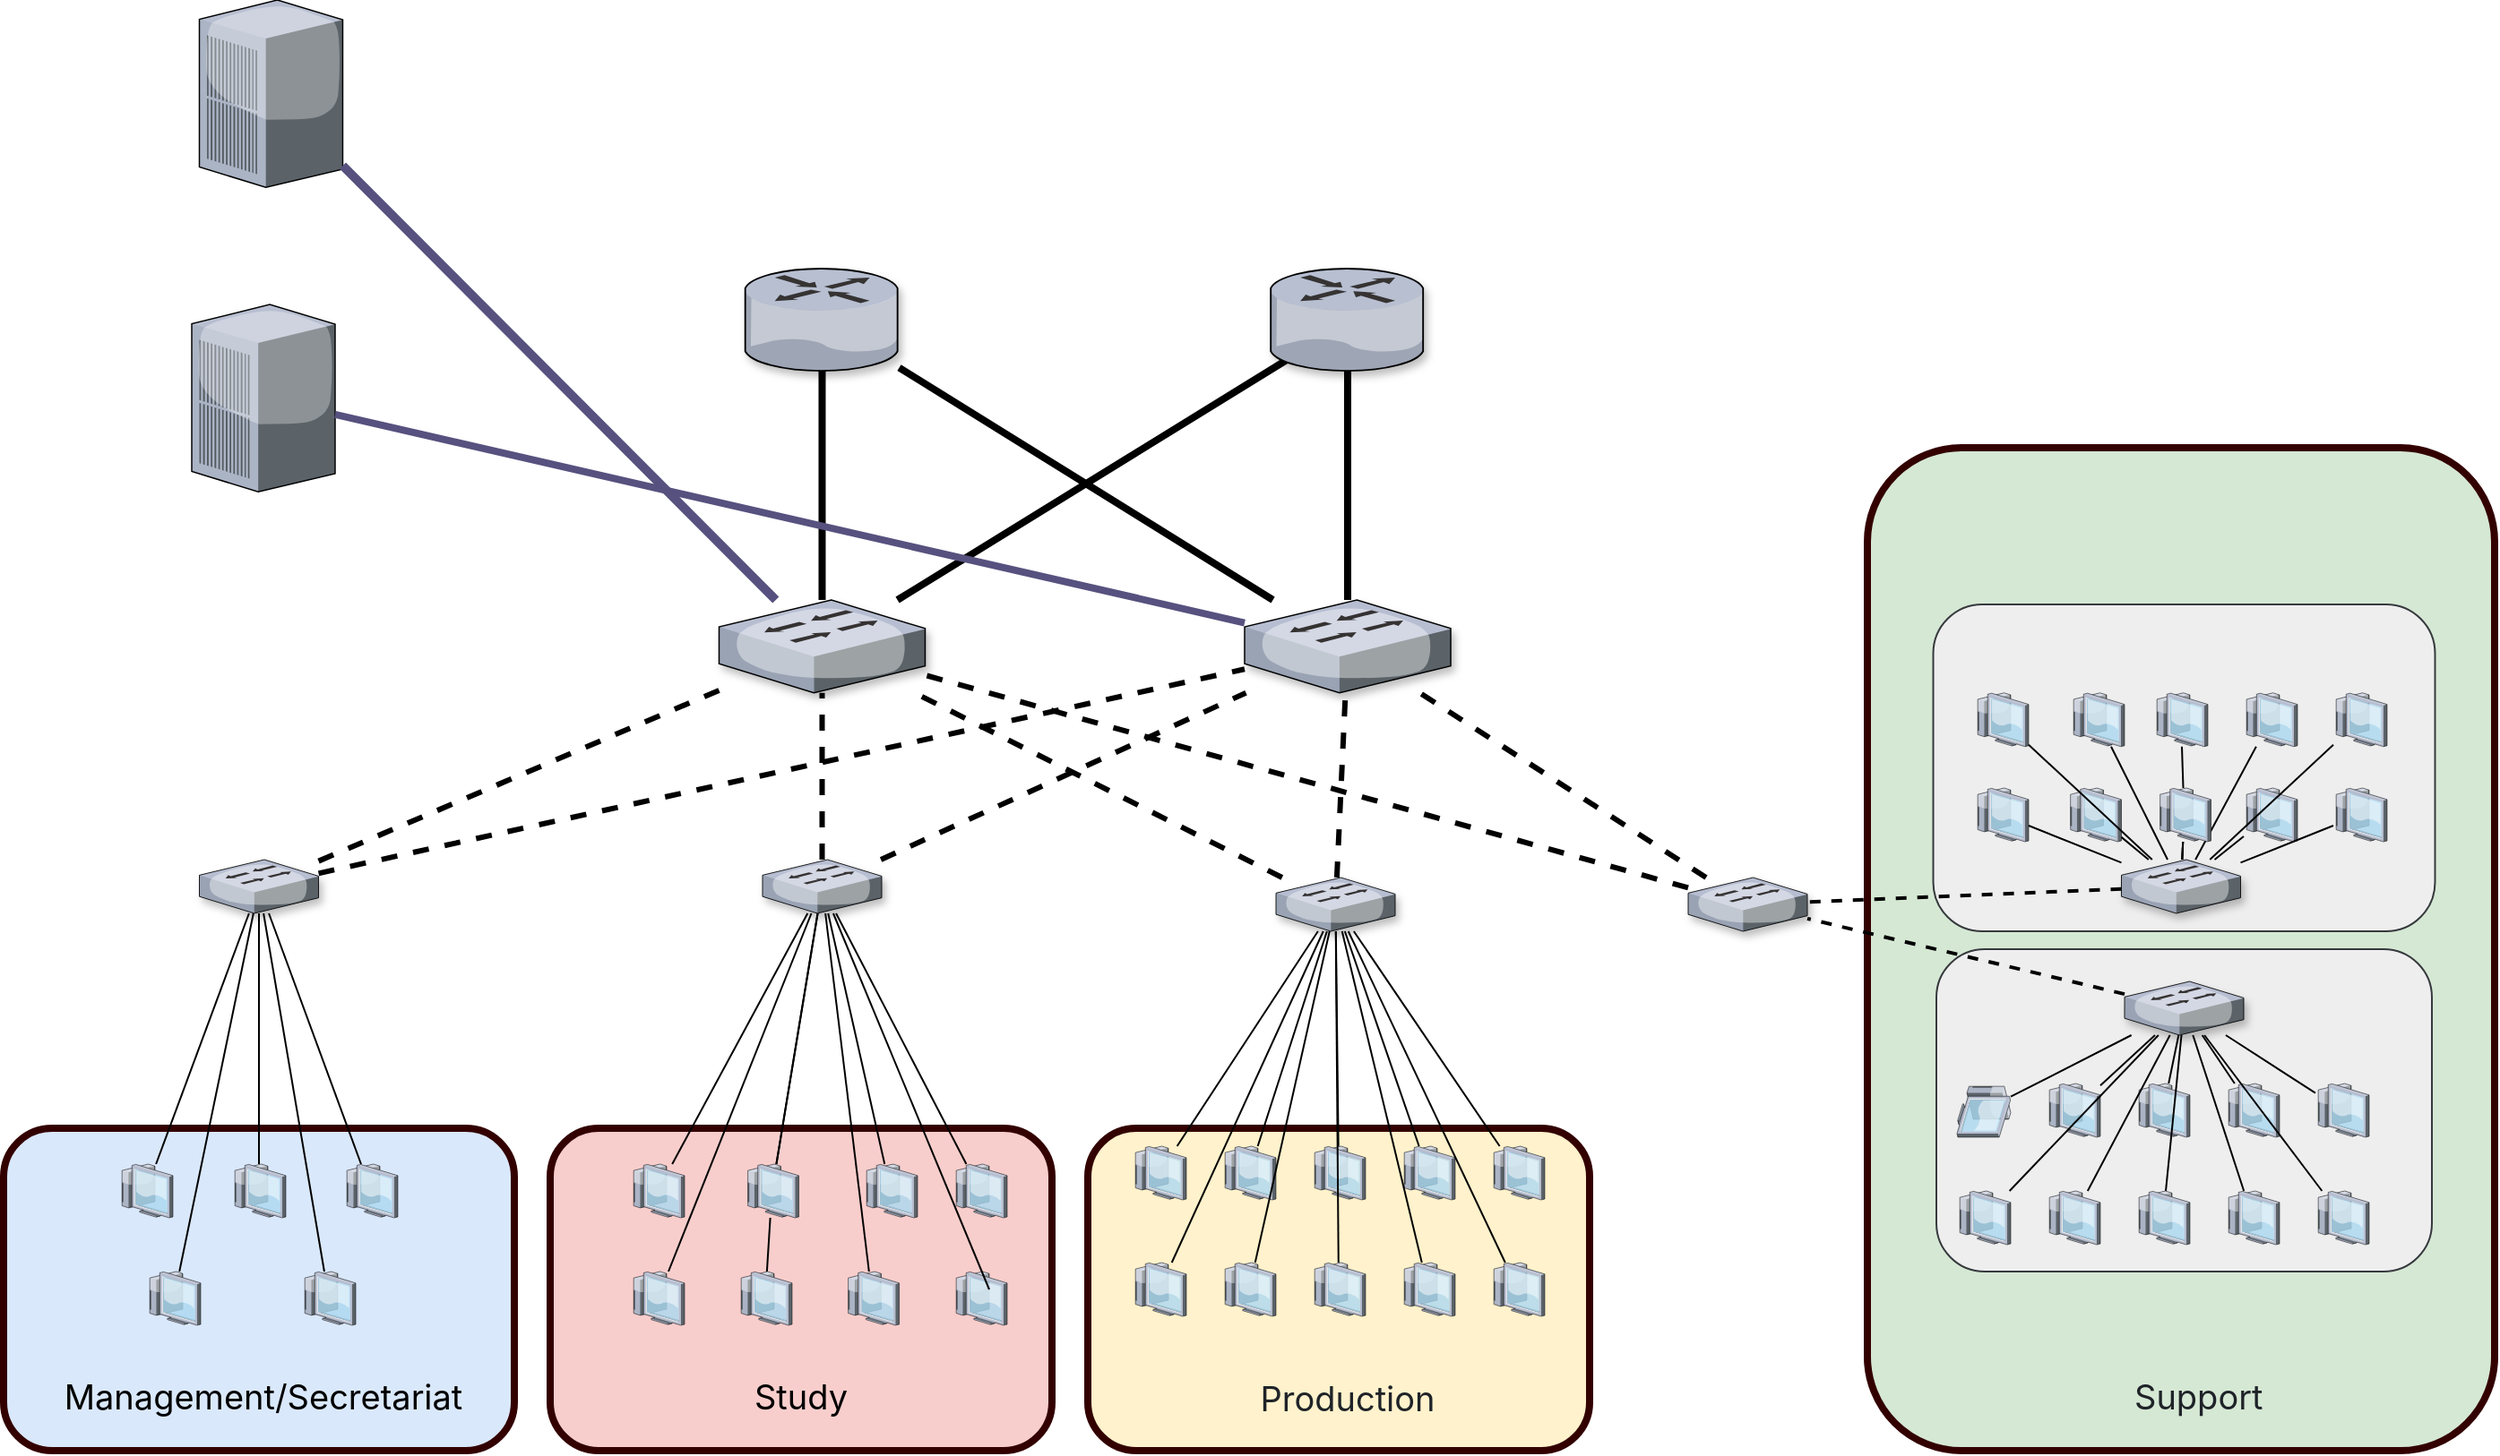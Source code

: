 <mxfile version="24.8.0">
  <diagram name="Page-1" id="1k6NwFKqmDq_QukoTFWd">
    <mxGraphModel dx="1750" dy="1697" grid="1" gridSize="10" guides="1" tooltips="1" connect="1" arrows="1" fold="1" page="1" pageScale="1" pageWidth="1169" pageHeight="827" math="0" shadow="0">
      <root>
        <mxCell id="0" />
        <mxCell id="1" parent="0" />
        <mxCell id="10odNjJhLR96Ez2bC5Ds-97" value="" style="rounded=1;whiteSpace=wrap;html=1;fillColor=#d5e8d4;strokeColor=#330000;strokeWidth=4;" parent="1" vertex="1">
          <mxGeometry x="1530" y="-70" width="350" height="560" as="geometry" />
        </mxCell>
        <mxCell id="10odNjJhLR96Ez2bC5Ds-54" value="" style="rounded=1;whiteSpace=wrap;html=1;fillColor=#eeeeee;strokeColor=#36393d;" parent="1" vertex="1">
          <mxGeometry x="1566.75" y="17.5" width="280" height="182.5" as="geometry" />
        </mxCell>
        <mxCell id="10odNjJhLR96Ez2bC5Ds-53" value="" style="rounded=1;whiteSpace=wrap;html=1;fillColor=#eeeeee;strokeColor=#36393d;" parent="1" vertex="1">
          <mxGeometry x="1568.5" y="210" width="276.51" height="180" as="geometry" />
        </mxCell>
        <mxCell id="10odNjJhLR96Ez2bC5Ds-52" value="" style="rounded=1;whiteSpace=wrap;html=1;fillColor=#fff2cc;strokeColor=#330000;strokeWidth=4;" parent="1" vertex="1">
          <mxGeometry x="1095" y="310" width="280" height="180" as="geometry" />
        </mxCell>
        <mxCell id="10odNjJhLR96Ez2bC5Ds-17" value="" style="rounded=1;whiteSpace=wrap;html=1;fillColor=#f8cecc;strokeColor=#330000;strokeWidth=4;glass=0;shadow=0;" parent="1" vertex="1">
          <mxGeometry x="795" y="310" width="280" height="180" as="geometry" />
        </mxCell>
        <mxCell id="10odNjJhLR96Ez2bC5Ds-16" value="" style="rounded=1;whiteSpace=wrap;html=1;fillColor=#dae8fc;strokeColor=#330000;strokeWidth=4;" parent="1" vertex="1">
          <mxGeometry x="490" y="310" width="285" height="180" as="geometry" />
        </mxCell>
        <mxCell id="10odNjJhLR96Ez2bC5Ds-2" value="" style="verticalLabelPosition=bottom;sketch=0;aspect=fixed;html=1;verticalAlign=top;strokeColor=none;align=center;outlineConnect=0;shape=mxgraph.citrix.thin_client;" parent="1" vertex="1">
          <mxGeometry x="617.5" y="330" width="30" height="30" as="geometry" />
        </mxCell>
        <mxCell id="10odNjJhLR96Ez2bC5Ds-3" value="" style="verticalLabelPosition=bottom;sketch=0;aspect=fixed;html=1;verticalAlign=top;strokeColor=none;align=center;outlineConnect=0;shape=mxgraph.citrix.thin_client;" parent="1" vertex="1">
          <mxGeometry x="570" y="390" width="30" height="30" as="geometry" />
        </mxCell>
        <mxCell id="10odNjJhLR96Ez2bC5Ds-4" value="" style="verticalLabelPosition=bottom;sketch=0;aspect=fixed;html=1;verticalAlign=top;strokeColor=none;align=center;outlineConnect=0;shape=mxgraph.citrix.thin_client;" parent="1" vertex="1">
          <mxGeometry x="554.5" y="330" width="30" height="30" as="geometry" />
        </mxCell>
        <mxCell id="10odNjJhLR96Ez2bC5Ds-5" value="" style="verticalLabelPosition=bottom;sketch=0;aspect=fixed;html=1;verticalAlign=top;strokeColor=none;align=center;outlineConnect=0;shape=mxgraph.citrix.thin_client;" parent="1" vertex="1">
          <mxGeometry x="656.51" y="390" width="30" height="30" as="geometry" />
        </mxCell>
        <mxCell id="10odNjJhLR96Ez2bC5Ds-6" value="" style="verticalLabelPosition=bottom;sketch=0;aspect=fixed;html=1;verticalAlign=top;strokeColor=none;align=center;outlineConnect=0;shape=mxgraph.citrix.thin_client;" parent="1" vertex="1">
          <mxGeometry x="680" y="330" width="30" height="30" as="geometry" />
        </mxCell>
        <mxCell id="10odNjJhLR96Ez2bC5Ds-8" value="" style="verticalLabelPosition=bottom;sketch=0;aspect=fixed;html=1;verticalAlign=top;strokeColor=none;align=center;outlineConnect=0;shape=mxgraph.citrix.thin_client;" parent="1" vertex="1">
          <mxGeometry x="900" y="390" width="30" height="30" as="geometry" />
        </mxCell>
        <mxCell id="10odNjJhLR96Ez2bC5Ds-9" value="" style="verticalLabelPosition=bottom;sketch=0;aspect=fixed;html=1;verticalAlign=top;strokeColor=none;align=center;outlineConnect=0;shape=mxgraph.citrix.thin_client;" parent="1" vertex="1">
          <mxGeometry x="840" y="330" width="30" height="30" as="geometry" />
        </mxCell>
        <mxCell id="10odNjJhLR96Ez2bC5Ds-10" value="" style="verticalLabelPosition=bottom;sketch=0;aspect=fixed;html=1;verticalAlign=top;strokeColor=none;align=center;outlineConnect=0;shape=mxgraph.citrix.thin_client;" parent="1" vertex="1">
          <mxGeometry x="959.74" y="390" width="30" height="30" as="geometry" />
        </mxCell>
        <mxCell id="10odNjJhLR96Ez2bC5Ds-11" value="" style="verticalLabelPosition=bottom;sketch=0;aspect=fixed;html=1;verticalAlign=top;strokeColor=none;align=center;outlineConnect=0;shape=mxgraph.citrix.thin_client;" parent="1" vertex="1">
          <mxGeometry x="840" y="390" width="30" height="30" as="geometry" />
        </mxCell>
        <mxCell id="10odNjJhLR96Ez2bC5Ds-12" value="" style="verticalLabelPosition=bottom;sketch=0;aspect=fixed;html=1;verticalAlign=top;strokeColor=none;align=center;outlineConnect=0;shape=mxgraph.citrix.thin_client;" parent="1" vertex="1">
          <mxGeometry x="970" y="330" width="30" height="30" as="geometry" />
        </mxCell>
        <mxCell id="10odNjJhLR96Ez2bC5Ds-13" value="" style="verticalLabelPosition=bottom;sketch=0;aspect=fixed;html=1;verticalAlign=top;strokeColor=none;align=center;outlineConnect=0;shape=mxgraph.citrix.thin_client;" parent="1" vertex="1">
          <mxGeometry x="1020" y="330" width="30" height="30" as="geometry" />
        </mxCell>
        <mxCell id="10odNjJhLR96Ez2bC5Ds-14" value="" style="verticalLabelPosition=bottom;sketch=0;aspect=fixed;html=1;verticalAlign=top;strokeColor=none;align=center;outlineConnect=0;shape=mxgraph.citrix.thin_client;" parent="1" vertex="1">
          <mxGeometry x="1020" y="390" width="30" height="30" as="geometry" />
        </mxCell>
        <mxCell id="10odNjJhLR96Ez2bC5Ds-18" value="" style="verticalLabelPosition=bottom;sketch=0;aspect=fixed;html=1;verticalAlign=top;strokeColor=none;align=center;outlineConnect=0;shape=mxgraph.citrix.thin_client;" parent="1" vertex="1">
          <mxGeometry x="1643.5" y="66.88" width="30" height="30" as="geometry" />
        </mxCell>
        <mxCell id="10odNjJhLR96Ez2bC5Ds-19" value="" style="verticalLabelPosition=bottom;sketch=0;aspect=fixed;html=1;verticalAlign=top;strokeColor=none;align=center;outlineConnect=0;shape=mxgraph.citrix.thin_client;" parent="1" vertex="1">
          <mxGeometry x="1641.75" y="120" width="30" height="30" as="geometry" />
        </mxCell>
        <mxCell id="10odNjJhLR96Ez2bC5Ds-20" value="" style="verticalLabelPosition=bottom;sketch=0;aspect=fixed;html=1;verticalAlign=top;strokeColor=none;align=center;outlineConnect=0;shape=mxgraph.citrix.thin_client;" parent="1" vertex="1">
          <mxGeometry x="1590" y="66.88" width="30" height="30" as="geometry" />
        </mxCell>
        <mxCell id="10odNjJhLR96Ez2bC5Ds-22" value="" style="verticalLabelPosition=bottom;sketch=0;aspect=fixed;html=1;verticalAlign=top;strokeColor=none;align=center;outlineConnect=0;shape=mxgraph.citrix.thin_client;" parent="1" vertex="1">
          <mxGeometry x="1590" y="120" width="30" height="30" as="geometry" />
        </mxCell>
        <mxCell id="10odNjJhLR96Ez2bC5Ds-23" value="" style="verticalLabelPosition=bottom;sketch=0;aspect=fixed;html=1;verticalAlign=top;strokeColor=none;align=center;outlineConnect=0;shape=mxgraph.citrix.thin_client;" parent="1" vertex="1">
          <mxGeometry x="1690" y="66.88" width="30" height="30" as="geometry" />
        </mxCell>
        <mxCell id="10odNjJhLR96Ez2bC5Ds-24" value="" style="verticalLabelPosition=bottom;sketch=0;aspect=fixed;html=1;verticalAlign=top;strokeColor=none;align=center;outlineConnect=0;shape=mxgraph.citrix.thin_client;" parent="1" vertex="1">
          <mxGeometry x="1740.01" y="66.88" width="30" height="30" as="geometry" />
        </mxCell>
        <mxCell id="10odNjJhLR96Ez2bC5Ds-25" value="" style="verticalLabelPosition=bottom;sketch=0;aspect=fixed;html=1;verticalAlign=top;strokeColor=none;align=center;outlineConnect=0;shape=mxgraph.citrix.thin_client;" parent="1" vertex="1">
          <mxGeometry x="1740.01" y="120" width="30" height="30" as="geometry" />
        </mxCell>
        <mxCell id="10odNjJhLR96Ez2bC5Ds-27" value="" style="verticalLabelPosition=bottom;sketch=0;aspect=fixed;html=1;verticalAlign=top;strokeColor=none;align=center;outlineConnect=0;shape=mxgraph.citrix.thin_client;" parent="1" vertex="1">
          <mxGeometry x="1630" y="285" width="30" height="30" as="geometry" />
        </mxCell>
        <mxCell id="10odNjJhLR96Ez2bC5Ds-29" value="" style="verticalLabelPosition=bottom;sketch=0;aspect=fixed;html=1;verticalAlign=top;strokeColor=none;align=center;outlineConnect=0;shape=mxgraph.citrix.thin_client;" parent="1" vertex="1">
          <mxGeometry x="1680" y="285" width="30" height="30" as="geometry" />
        </mxCell>
        <mxCell id="10odNjJhLR96Ez2bC5Ds-30" value="" style="verticalLabelPosition=bottom;sketch=0;aspect=fixed;html=1;verticalAlign=top;strokeColor=none;align=center;outlineConnect=0;shape=mxgraph.citrix.thin_client;direction=south;" parent="1" vertex="1">
          <mxGeometry x="1580" y="285" width="30" height="30" as="geometry" />
        </mxCell>
        <mxCell id="10odNjJhLR96Ez2bC5Ds-31" value="" style="verticalLabelPosition=bottom;sketch=0;aspect=fixed;html=1;verticalAlign=top;strokeColor=none;align=center;outlineConnect=0;shape=mxgraph.citrix.thin_client;" parent="1" vertex="1">
          <mxGeometry x="1790" y="120" width="30" height="30" as="geometry" />
        </mxCell>
        <mxCell id="10odNjJhLR96Ez2bC5Ds-32" value="" style="verticalLabelPosition=bottom;sketch=0;aspect=fixed;html=1;verticalAlign=top;strokeColor=none;align=center;outlineConnect=0;shape=mxgraph.citrix.thin_client;" parent="1" vertex="1">
          <mxGeometry x="1790" y="66.88" width="30" height="30" as="geometry" />
        </mxCell>
        <mxCell id="10odNjJhLR96Ez2bC5Ds-33" value="" style="verticalLabelPosition=bottom;sketch=0;aspect=fixed;html=1;verticalAlign=top;strokeColor=none;align=center;outlineConnect=0;shape=mxgraph.citrix.thin_client;" parent="1" vertex="1">
          <mxGeometry x="1730" y="285" width="30" height="30" as="geometry" />
        </mxCell>
        <mxCell id="10odNjJhLR96Ez2bC5Ds-34" value="" style="verticalLabelPosition=bottom;sketch=0;aspect=fixed;html=1;verticalAlign=top;strokeColor=none;align=center;outlineConnect=0;shape=mxgraph.citrix.thin_client;" parent="1" vertex="1">
          <mxGeometry x="1630" y="345" width="30" height="30" as="geometry" />
        </mxCell>
        <mxCell id="10odNjJhLR96Ez2bC5Ds-36" value="" style="verticalLabelPosition=bottom;sketch=0;aspect=fixed;html=1;verticalAlign=top;strokeColor=none;align=center;outlineConnect=0;shape=mxgraph.citrix.thin_client;" parent="1" vertex="1">
          <mxGeometry x="1580" y="345" width="30" height="30" as="geometry" />
        </mxCell>
        <mxCell id="10odNjJhLR96Ez2bC5Ds-37" value="" style="verticalLabelPosition=bottom;sketch=0;aspect=fixed;html=1;verticalAlign=top;strokeColor=none;align=center;outlineConnect=0;shape=mxgraph.citrix.thin_client;" parent="1" vertex="1">
          <mxGeometry x="1780" y="345" width="30" height="30" as="geometry" />
        </mxCell>
        <mxCell id="10odNjJhLR96Ez2bC5Ds-39" value="" style="verticalLabelPosition=bottom;sketch=0;aspect=fixed;html=1;verticalAlign=top;strokeColor=none;align=center;outlineConnect=0;shape=mxgraph.citrix.thin_client;" parent="1" vertex="1">
          <mxGeometry x="1680" y="345" width="30" height="30" as="geometry" />
        </mxCell>
        <mxCell id="10odNjJhLR96Ez2bC5Ds-40" value="" style="verticalLabelPosition=bottom;sketch=0;aspect=fixed;html=1;verticalAlign=top;strokeColor=none;align=center;outlineConnect=0;shape=mxgraph.citrix.thin_client;" parent="1" vertex="1">
          <mxGeometry x="1730" y="345" width="30" height="30" as="geometry" />
        </mxCell>
        <mxCell id="10odNjJhLR96Ez2bC5Ds-41" value="" style="verticalLabelPosition=bottom;sketch=0;aspect=fixed;html=1;verticalAlign=top;strokeColor=none;align=center;outlineConnect=0;shape=mxgraph.citrix.thin_client;" parent="1" vertex="1">
          <mxGeometry x="1780" y="285" width="30" height="30" as="geometry" />
        </mxCell>
        <mxCell id="10odNjJhLR96Ez2bC5Ds-42" value="" style="verticalLabelPosition=bottom;sketch=0;aspect=fixed;html=1;verticalAlign=top;strokeColor=none;align=center;outlineConnect=0;shape=mxgraph.citrix.thin_client;" parent="1" vertex="1">
          <mxGeometry x="1170" y="320" width="30" height="30" as="geometry" />
        </mxCell>
        <mxCell id="10odNjJhLR96Ez2bC5Ds-43" value="" style="verticalLabelPosition=bottom;sketch=0;aspect=fixed;html=1;verticalAlign=top;strokeColor=none;align=center;outlineConnect=0;shape=mxgraph.citrix.thin_client;" parent="1" vertex="1">
          <mxGeometry x="1220" y="320" width="30" height="30" as="geometry" />
        </mxCell>
        <mxCell id="10odNjJhLR96Ez2bC5Ds-44" value="" style="verticalLabelPosition=bottom;sketch=0;aspect=fixed;html=1;verticalAlign=top;strokeColor=none;align=center;outlineConnect=0;shape=mxgraph.citrix.thin_client;" parent="1" vertex="1">
          <mxGeometry x="1120" y="320" width="30" height="30" as="geometry" />
        </mxCell>
        <mxCell id="10odNjJhLR96Ez2bC5Ds-45" value="" style="verticalLabelPosition=bottom;sketch=0;aspect=fixed;html=1;verticalAlign=top;strokeColor=none;align=center;outlineConnect=0;shape=mxgraph.citrix.thin_client;" parent="1" vertex="1">
          <mxGeometry x="1270" y="320" width="30" height="30" as="geometry" />
        </mxCell>
        <mxCell id="10odNjJhLR96Ez2bC5Ds-46" value="" style="verticalLabelPosition=bottom;sketch=0;aspect=fixed;html=1;verticalAlign=top;strokeColor=none;align=center;outlineConnect=0;shape=mxgraph.citrix.thin_client;" parent="1" vertex="1">
          <mxGeometry x="1170" y="385" width="30" height="30" as="geometry" />
        </mxCell>
        <mxCell id="10odNjJhLR96Ez2bC5Ds-47" value="" style="verticalLabelPosition=bottom;sketch=0;aspect=fixed;html=1;verticalAlign=top;strokeColor=none;align=center;outlineConnect=0;shape=mxgraph.citrix.thin_client;" parent="1" vertex="1">
          <mxGeometry x="1120" y="385" width="30" height="30" as="geometry" />
        </mxCell>
        <mxCell id="10odNjJhLR96Ez2bC5Ds-48" value="" style="verticalLabelPosition=bottom;sketch=0;aspect=fixed;html=1;verticalAlign=top;strokeColor=none;align=center;outlineConnect=0;shape=mxgraph.citrix.thin_client;" parent="1" vertex="1">
          <mxGeometry x="1320" y="385" width="30" height="30" as="geometry" />
        </mxCell>
        <mxCell id="10odNjJhLR96Ez2bC5Ds-49" value="" style="verticalLabelPosition=bottom;sketch=0;aspect=fixed;html=1;verticalAlign=top;strokeColor=none;align=center;outlineConnect=0;shape=mxgraph.citrix.thin_client;" parent="1" vertex="1">
          <mxGeometry x="1220" y="385" width="30" height="30" as="geometry" />
        </mxCell>
        <mxCell id="10odNjJhLR96Ez2bC5Ds-50" value="" style="verticalLabelPosition=bottom;sketch=0;aspect=fixed;html=1;verticalAlign=top;strokeColor=none;align=center;outlineConnect=0;shape=mxgraph.citrix.thin_client;" parent="1" vertex="1">
          <mxGeometry x="1270" y="385" width="30" height="30" as="geometry" />
        </mxCell>
        <mxCell id="10odNjJhLR96Ez2bC5Ds-51" value="" style="verticalLabelPosition=bottom;sketch=0;aspect=fixed;html=1;verticalAlign=top;strokeColor=none;align=center;outlineConnect=0;shape=mxgraph.citrix.thin_client;" parent="1" vertex="1">
          <mxGeometry x="1320" y="320" width="30" height="30" as="geometry" />
        </mxCell>
        <mxCell id="10odNjJhLR96Ez2bC5Ds-55" value="" style="verticalLabelPosition=bottom;sketch=0;aspect=fixed;html=1;verticalAlign=top;strokeColor=none;align=center;outlineConnect=0;shape=mxgraph.citrix.switch;shadow=1;" parent="1" vertex="1">
          <mxGeometry x="1671.75" y="160" width="66.51" height="30" as="geometry" />
        </mxCell>
        <mxCell id="10odNjJhLR96Ez2bC5Ds-57" value="" style="verticalLabelPosition=bottom;sketch=0;aspect=fixed;html=1;verticalAlign=top;strokeColor=none;align=center;outlineConnect=0;shape=mxgraph.citrix.switch;shadow=1;" parent="1" vertex="1">
          <mxGeometry x="1673.5" y="228" width="66.51" height="30" as="geometry" />
        </mxCell>
        <mxCell id="10odNjJhLR96Ez2bC5Ds-60" value="" style="verticalLabelPosition=bottom;sketch=0;aspect=fixed;html=1;verticalAlign=top;strokeColor=none;align=center;outlineConnect=0;shape=mxgraph.citrix.switch;shadow=1;" parent="1" vertex="1">
          <mxGeometry x="1200" y="170" width="66.51" height="30" as="geometry" />
        </mxCell>
        <mxCell id="10odNjJhLR96Ez2bC5Ds-61" value="" style="verticalLabelPosition=bottom;sketch=0;aspect=fixed;html=1;verticalAlign=top;strokeColor=none;align=center;outlineConnect=0;shape=mxgraph.citrix.switch;shadow=1;" parent="1" vertex="1">
          <mxGeometry x="913.49" y="160" width="66.51" height="30" as="geometry" />
        </mxCell>
        <mxCell id="10odNjJhLR96Ez2bC5Ds-62" value="" style="verticalLabelPosition=bottom;sketch=0;aspect=fixed;html=1;verticalAlign=top;strokeColor=#36393d;align=center;outlineConnect=0;shape=mxgraph.citrix.switch;fillColor=#cce5ff;shadow=1;" parent="1" vertex="1">
          <mxGeometry x="599.25" y="160" width="66.51" height="30" as="geometry" />
        </mxCell>
        <mxCell id="10odNjJhLR96Ez2bC5Ds-63" value="" style="verticalLabelPosition=bottom;sketch=0;aspect=fixed;html=1;verticalAlign=top;strokeColor=none;align=center;outlineConnect=0;shape=mxgraph.citrix.switch;shadow=1;" parent="1" vertex="1">
          <mxGeometry x="889.24" y="15" width="115" height="51.88" as="geometry" />
        </mxCell>
        <mxCell id="10odNjJhLR96Ez2bC5Ds-65" value="" style="verticalLabelPosition=bottom;aspect=fixed;html=1;verticalAlign=top;strokeColor=none;align=center;outlineConnect=0;shape=mxgraph.citrix.router;shadow=1;" parent="1" vertex="1">
          <mxGeometry x="903.74" y="-170" width="86" height="57.07" as="geometry" />
        </mxCell>
        <mxCell id="10odNjJhLR96Ez2bC5Ds-66" value="" style="verticalLabelPosition=bottom;sketch=0;aspect=fixed;html=1;verticalAlign=top;strokeColor=none;align=center;outlineConnect=0;shape=mxgraph.citrix.pbx_server;" parent="1" vertex="1">
          <mxGeometry x="599.25" y="-320" width="80" height="104.62" as="geometry" />
        </mxCell>
        <mxCell id="10odNjJhLR96Ez2bC5Ds-85" value="" style="endArrow=none;dashed=1;html=1;rounded=0;strokeWidth=3;" parent="1" source="10odNjJhLR96Ez2bC5Ds-62" target="10odNjJhLR96Ez2bC5Ds-63" edge="1">
          <mxGeometry width="50" height="50" relative="1" as="geometry">
            <mxPoint x="1060" y="90" as="sourcePoint" />
            <mxPoint x="1110" y="40" as="targetPoint" />
          </mxGeometry>
        </mxCell>
        <mxCell id="10odNjJhLR96Ez2bC5Ds-86" value="" style="endArrow=none;dashed=1;html=1;rounded=0;strokeWidth=3;" parent="1" source="10odNjJhLR96Ez2bC5Ds-61" target="10odNjJhLR96Ez2bC5Ds-63" edge="1">
          <mxGeometry width="50" height="50" relative="1" as="geometry">
            <mxPoint x="1060" y="90" as="sourcePoint" />
            <mxPoint x="1110" y="40" as="targetPoint" />
          </mxGeometry>
        </mxCell>
        <mxCell id="10odNjJhLR96Ez2bC5Ds-87" value="" style="endArrow=none;dashed=1;html=1;rounded=0;strokeWidth=3;" parent="1" source="10odNjJhLR96Ez2bC5Ds-60" target="10odNjJhLR96Ez2bC5Ds-63" edge="1">
          <mxGeometry width="50" height="50" relative="1" as="geometry">
            <mxPoint x="1060" y="90" as="sourcePoint" />
            <mxPoint x="1110" y="40" as="targetPoint" />
          </mxGeometry>
        </mxCell>
        <mxCell id="10odNjJhLR96Ez2bC5Ds-88" value="" style="endArrow=none;dashed=1;html=1;rounded=0;strokeWidth=3;" parent="1" source="10odNjJhLR96Ez2bC5Ds-58" target="10odNjJhLR96Ez2bC5Ds-63" edge="1">
          <mxGeometry width="50" height="50" relative="1" as="geometry">
            <mxPoint x="1060" y="90" as="sourcePoint" />
            <mxPoint x="1110" y="40" as="targetPoint" />
          </mxGeometry>
        </mxCell>
        <mxCell id="10odNjJhLR96Ez2bC5Ds-89" value="" style="endArrow=none;dashed=1;html=1;rounded=0;strokeWidth=2;" parent="1" source="10odNjJhLR96Ez2bC5Ds-55" target="10odNjJhLR96Ez2bC5Ds-58" edge="1">
          <mxGeometry width="50" height="50" relative="1" as="geometry">
            <mxPoint x="1223.49" y="90" as="sourcePoint" />
            <mxPoint x="1580.0" y="175.796" as="targetPoint" />
          </mxGeometry>
        </mxCell>
        <mxCell id="10odNjJhLR96Ez2bC5Ds-94" value="&#xa;&lt;p style=&quot;margin: 0px; text-indent: 0px; font-size: 19px;&quot;&gt;&lt;span style=&quot;font-family: -apple-system, BlinkMacSystemFont, &amp;quot;Segoe UI&amp;quot;, &amp;quot;Noto Sans&amp;quot;, Helvetica, Arial, &amp;quot;sans-serif&amp;quot;, &amp;quot;Apple Color Emoji&amp;quot;, &amp;quot;Segoe UI Emoji&amp;quot;; font-size: 19px; color: rgb(31, 35, 40);&quot;&gt;Production&lt;/span&gt;&lt;/p&gt;" style="text;html=1;align=center;verticalAlign=middle;whiteSpace=wrap;rounded=0;labelBackgroundColor=none;fontSize=19;spacing=5;" parent="1" vertex="1">
          <mxGeometry x="1185" y="420" width="110" height="60" as="geometry" />
        </mxCell>
        <mxCell id="10odNjJhLR96Ez2bC5Ds-95" value="&lt;p style=&quot;margin: 0px; text-indent: 0px; font-size: 19px;&quot;&gt;&lt;span style=&quot;font-family: -apple-system, BlinkMacSystemFont, &amp;quot;Segoe UI&amp;quot;, &amp;quot;Noto Sans&amp;quot;, Helvetica, Arial, &amp;quot;sans-serif&amp;quot;, &amp;quot;Apple Color Emoji&amp;quot;, &amp;quot;Segoe UI Emoji&amp;quot;; font-size: 19px; color: rgb(31, 35, 40);&quot;&gt;Support &lt;/span&gt;&lt;/p&gt;" style="text;whiteSpace=wrap;html=1;labelBackgroundColor=none;fontSize=19;spacing=5;" parent="1" vertex="1">
          <mxGeometry x="1673.5" y="440" width="90" height="40" as="geometry" />
        </mxCell>
        <mxCell id="10odNjJhLR96Ez2bC5Ds-98" value="" style="endArrow=none;html=1;rounded=0;" parent="1" source="10odNjJhLR96Ez2bC5Ds-4" target="10odNjJhLR96Ez2bC5Ds-62" edge="1">
          <mxGeometry width="50" height="50" relative="1" as="geometry">
            <mxPoint x="1130" y="110" as="sourcePoint" />
            <mxPoint x="630" y="230" as="targetPoint" />
          </mxGeometry>
        </mxCell>
        <mxCell id="10odNjJhLR96Ez2bC5Ds-99" value="" style="endArrow=none;html=1;rounded=0;" parent="1" source="10odNjJhLR96Ez2bC5Ds-2" target="10odNjJhLR96Ez2bC5Ds-62" edge="1">
          <mxGeometry width="50" height="50" relative="1" as="geometry">
            <mxPoint x="1130" y="110" as="sourcePoint" />
            <mxPoint x="1180" y="60" as="targetPoint" />
          </mxGeometry>
        </mxCell>
        <mxCell id="10odNjJhLR96Ez2bC5Ds-100" value="" style="endArrow=none;html=1;rounded=0;" parent="1" source="10odNjJhLR96Ez2bC5Ds-6" target="10odNjJhLR96Ez2bC5Ds-62" edge="1">
          <mxGeometry width="50" height="50" relative="1" as="geometry">
            <mxPoint x="1130" y="110" as="sourcePoint" />
            <mxPoint x="1180" y="60" as="targetPoint" />
          </mxGeometry>
        </mxCell>
        <mxCell id="10odNjJhLR96Ez2bC5Ds-101" value="" style="endArrow=none;html=1;rounded=0;" parent="1" source="10odNjJhLR96Ez2bC5Ds-62" target="10odNjJhLR96Ez2bC5Ds-3" edge="1">
          <mxGeometry width="50" height="50" relative="1" as="geometry">
            <mxPoint x="1130" y="110" as="sourcePoint" />
            <mxPoint x="1180" y="60" as="targetPoint" />
          </mxGeometry>
        </mxCell>
        <mxCell id="10odNjJhLR96Ez2bC5Ds-102" value="" style="endArrow=none;html=1;rounded=0;" parent="1" source="10odNjJhLR96Ez2bC5Ds-62" target="10odNjJhLR96Ez2bC5Ds-5" edge="1">
          <mxGeometry width="50" height="50" relative="1" as="geometry">
            <mxPoint x="1130" y="110" as="sourcePoint" />
            <mxPoint x="1180" y="60" as="targetPoint" />
          </mxGeometry>
        </mxCell>
        <mxCell id="10odNjJhLR96Ez2bC5Ds-103" value="" style="endArrow=none;html=1;rounded=0;" parent="1" source="10odNjJhLR96Ez2bC5Ds-9" target="10odNjJhLR96Ez2bC5Ds-61" edge="1">
          <mxGeometry width="50" height="50" relative="1" as="geometry">
            <mxPoint x="1130" y="110" as="sourcePoint" />
            <mxPoint x="1180" y="60" as="targetPoint" />
          </mxGeometry>
        </mxCell>
        <mxCell id="10odNjJhLR96Ez2bC5Ds-104" value="" style="endArrow=none;html=1;rounded=0;" parent="1" source="10odNjJhLR96Ez2bC5Ds-61" target="10odNjJhLR96Ez2bC5Ds-7" edge="1">
          <mxGeometry width="50" height="50" relative="1" as="geometry">
            <mxPoint x="1130" y="110" as="sourcePoint" />
            <mxPoint x="1180" y="60" as="targetPoint" />
          </mxGeometry>
        </mxCell>
        <mxCell id="10odNjJhLR96Ez2bC5Ds-105" value="" style="endArrow=none;html=1;rounded=0;" parent="1" source="10odNjJhLR96Ez2bC5Ds-61" target="10odNjJhLR96Ez2bC5Ds-12" edge="1">
          <mxGeometry width="50" height="50" relative="1" as="geometry">
            <mxPoint x="1130" y="110" as="sourcePoint" />
            <mxPoint x="1180" y="60" as="targetPoint" />
          </mxGeometry>
        </mxCell>
        <mxCell id="10odNjJhLR96Ez2bC5Ds-106" value="" style="endArrow=none;html=1;rounded=0;" parent="1" source="10odNjJhLR96Ez2bC5Ds-61" target="10odNjJhLR96Ez2bC5Ds-13" edge="1">
          <mxGeometry width="50" height="50" relative="1" as="geometry">
            <mxPoint x="1130" y="110" as="sourcePoint" />
            <mxPoint x="1180" y="60" as="targetPoint" />
          </mxGeometry>
        </mxCell>
        <mxCell id="10odNjJhLR96Ez2bC5Ds-107" value="" style="endArrow=none;html=1;rounded=0;" parent="1" source="10odNjJhLR96Ez2bC5Ds-61" target="10odNjJhLR96Ez2bC5Ds-11" edge="1">
          <mxGeometry width="50" height="50" relative="1" as="geometry">
            <mxPoint x="1130" y="110" as="sourcePoint" />
            <mxPoint x="1180" y="60" as="targetPoint" />
          </mxGeometry>
        </mxCell>
        <mxCell id="10odNjJhLR96Ez2bC5Ds-108" value="" style="endArrow=none;html=1;rounded=0;" parent="1" source="10odNjJhLR96Ez2bC5Ds-7" target="10odNjJhLR96Ez2bC5Ds-8" edge="1">
          <mxGeometry width="50" height="50" relative="1" as="geometry">
            <mxPoint x="1130" y="110" as="sourcePoint" />
            <mxPoint x="1180" y="60" as="targetPoint" />
          </mxGeometry>
        </mxCell>
        <mxCell id="10odNjJhLR96Ez2bC5Ds-109" value="" style="endArrow=none;html=1;rounded=0;" parent="1" source="10odNjJhLR96Ez2bC5Ds-61" target="10odNjJhLR96Ez2bC5Ds-10" edge="1">
          <mxGeometry width="50" height="50" relative="1" as="geometry">
            <mxPoint x="1130" y="110" as="sourcePoint" />
            <mxPoint x="1180" y="60" as="targetPoint" />
          </mxGeometry>
        </mxCell>
        <mxCell id="10odNjJhLR96Ez2bC5Ds-92" value="&lt;p style=&quot;margin: 0px; text-indent: 0px; font-size: 19px;&quot;&gt;&lt;span style=&quot;font-family: -apple-system, BlinkMacSystemFont, &amp;quot;Segoe UI&amp;quot;, &amp;quot;Noto Sans&amp;quot;, Helvetica, Arial, &amp;quot;sans-serif&amp;quot;, &amp;quot;Apple Color Emoji&amp;quot;, &amp;quot;Segoe UI Emoji&amp;quot;; font-size: 19px;&quot;&gt;Management/Secretariat&lt;/span&gt;&lt;/p&gt;" style="text;whiteSpace=wrap;html=1;fontStyle=0;align=center;spacing=5;fontSize=19;labelBackgroundColor=none;fontColor=default;" parent="1" vertex="1">
          <mxGeometry x="540" y="440" width="190" height="40" as="geometry" />
        </mxCell>
        <mxCell id="10odNjJhLR96Ez2bC5Ds-93" value="&lt;p style=&quot;margin: 0px; text-indent: 0px; font-size: 19px;&quot;&gt;&lt;span style=&quot;font-family: -apple-system, BlinkMacSystemFont, &amp;quot;Segoe UI&amp;quot;, &amp;quot;Noto Sans&amp;quot;, Helvetica, Arial, &amp;quot;sans-serif&amp;quot;, &amp;quot;Apple Color Emoji&amp;quot;, &amp;quot;Segoe UI Emoji&amp;quot;; font-size: 19px;&quot;&gt;Study&lt;/span&gt;&lt;/p&gt;" style="text;whiteSpace=wrap;html=1;fontSize=19;align=center;spacing=5;fontColor=default;labelBackgroundColor=none;" parent="1" vertex="1">
          <mxGeometry x="900" y="440" width="70" height="40" as="geometry" />
        </mxCell>
        <mxCell id="10odNjJhLR96Ez2bC5Ds-111" value="" style="endArrow=none;html=1;rounded=0;" parent="1" source="10odNjJhLR96Ez2bC5Ds-44" target="10odNjJhLR96Ez2bC5Ds-60" edge="1">
          <mxGeometry width="50" height="50" relative="1" as="geometry">
            <mxPoint x="1130" y="110" as="sourcePoint" />
            <mxPoint x="1180" y="60" as="targetPoint" />
          </mxGeometry>
        </mxCell>
        <mxCell id="10odNjJhLR96Ez2bC5Ds-112" value="" style="endArrow=none;html=1;rounded=0;" parent="1" source="10odNjJhLR96Ez2bC5Ds-42" target="10odNjJhLR96Ez2bC5Ds-60" edge="1">
          <mxGeometry width="50" height="50" relative="1" as="geometry">
            <mxPoint x="1130" y="110" as="sourcePoint" />
            <mxPoint x="1180" y="60" as="targetPoint" />
          </mxGeometry>
        </mxCell>
        <mxCell id="10odNjJhLR96Ez2bC5Ds-113" value="" style="endArrow=none;html=1;rounded=0;" parent="1" source="10odNjJhLR96Ez2bC5Ds-43" target="10odNjJhLR96Ez2bC5Ds-60" edge="1">
          <mxGeometry width="50" height="50" relative="1" as="geometry">
            <mxPoint x="1130" y="110" as="sourcePoint" />
            <mxPoint x="1180" y="60" as="targetPoint" />
          </mxGeometry>
        </mxCell>
        <mxCell id="10odNjJhLR96Ez2bC5Ds-114" value="" style="endArrow=none;html=1;rounded=0;" parent="1" source="10odNjJhLR96Ez2bC5Ds-60" target="10odNjJhLR96Ez2bC5Ds-45" edge="1">
          <mxGeometry width="50" height="50" relative="1" as="geometry">
            <mxPoint x="1130" y="110" as="sourcePoint" />
            <mxPoint x="1180" y="60" as="targetPoint" />
          </mxGeometry>
        </mxCell>
        <mxCell id="10odNjJhLR96Ez2bC5Ds-115" value="" style="endArrow=none;html=1;rounded=0;" parent="1" source="10odNjJhLR96Ez2bC5Ds-60" target="10odNjJhLR96Ez2bC5Ds-51" edge="1">
          <mxGeometry width="50" height="50" relative="1" as="geometry">
            <mxPoint x="1130" y="110" as="sourcePoint" />
            <mxPoint x="1180" y="60" as="targetPoint" />
          </mxGeometry>
        </mxCell>
        <mxCell id="10odNjJhLR96Ez2bC5Ds-116" value="" style="endArrow=none;html=1;rounded=0;" parent="1" source="10odNjJhLR96Ez2bC5Ds-60" target="10odNjJhLR96Ez2bC5Ds-47" edge="1">
          <mxGeometry width="50" height="50" relative="1" as="geometry">
            <mxPoint x="1130" y="110" as="sourcePoint" />
            <mxPoint x="1180" y="60" as="targetPoint" />
          </mxGeometry>
        </mxCell>
        <mxCell id="10odNjJhLR96Ez2bC5Ds-117" value="" style="endArrow=none;html=1;rounded=0;" parent="1" source="10odNjJhLR96Ez2bC5Ds-46" target="10odNjJhLR96Ez2bC5Ds-60" edge="1">
          <mxGeometry width="50" height="50" relative="1" as="geometry">
            <mxPoint x="1130" y="110" as="sourcePoint" />
            <mxPoint x="1180" y="60" as="targetPoint" />
          </mxGeometry>
        </mxCell>
        <mxCell id="10odNjJhLR96Ez2bC5Ds-118" value="" style="endArrow=none;html=1;rounded=0;" parent="1" source="10odNjJhLR96Ez2bC5Ds-60" target="10odNjJhLR96Ez2bC5Ds-49" edge="1">
          <mxGeometry width="50" height="50" relative="1" as="geometry">
            <mxPoint x="1130" y="110" as="sourcePoint" />
            <mxPoint x="1180" y="60" as="targetPoint" />
          </mxGeometry>
        </mxCell>
        <mxCell id="10odNjJhLR96Ez2bC5Ds-119" value="" style="endArrow=none;html=1;rounded=0;" parent="1" source="10odNjJhLR96Ez2bC5Ds-50" target="10odNjJhLR96Ez2bC5Ds-60" edge="1">
          <mxGeometry width="50" height="50" relative="1" as="geometry">
            <mxPoint x="1130" y="110" as="sourcePoint" />
            <mxPoint x="1180" y="60" as="targetPoint" />
          </mxGeometry>
        </mxCell>
        <mxCell id="10odNjJhLR96Ez2bC5Ds-120" value="" style="endArrow=none;html=1;rounded=0;" parent="1" source="10odNjJhLR96Ez2bC5Ds-48" target="10odNjJhLR96Ez2bC5Ds-60" edge="1">
          <mxGeometry width="50" height="50" relative="1" as="geometry">
            <mxPoint x="1130" y="110" as="sourcePoint" />
            <mxPoint x="1180" y="60" as="targetPoint" />
          </mxGeometry>
        </mxCell>
        <mxCell id="10odNjJhLR96Ez2bC5Ds-121" value="" style="endArrow=none;html=1;rounded=0;" parent="1" source="10odNjJhLR96Ez2bC5Ds-22" target="10odNjJhLR96Ez2bC5Ds-55" edge="1">
          <mxGeometry width="50" height="50" relative="1" as="geometry">
            <mxPoint x="1230" y="110" as="sourcePoint" />
            <mxPoint x="1280" y="60" as="targetPoint" />
          </mxGeometry>
        </mxCell>
        <mxCell id="10odNjJhLR96Ez2bC5Ds-122" value="" style="endArrow=none;html=1;rounded=0;" parent="1" source="10odNjJhLR96Ez2bC5Ds-19" target="10odNjJhLR96Ez2bC5Ds-55" edge="1">
          <mxGeometry width="50" height="50" relative="1" as="geometry">
            <mxPoint x="1230" y="110" as="sourcePoint" />
            <mxPoint x="1280" y="60" as="targetPoint" />
          </mxGeometry>
        </mxCell>
        <mxCell id="10odNjJhLR96Ez2bC5Ds-123" value="" style="endArrow=none;html=1;rounded=0;" parent="1" source="10odNjJhLR96Ez2bC5Ds-21" target="10odNjJhLR96Ez2bC5Ds-55" edge="1">
          <mxGeometry width="50" height="50" relative="1" as="geometry">
            <mxPoint x="1300" y="290" as="sourcePoint" />
            <mxPoint x="1350" y="240" as="targetPoint" />
          </mxGeometry>
        </mxCell>
        <mxCell id="10odNjJhLR96Ez2bC5Ds-125" value="" style="endArrow=none;html=1;rounded=0;" parent="1" source="10odNjJhLR96Ez2bC5Ds-55" target="10odNjJhLR96Ez2bC5Ds-25" edge="1">
          <mxGeometry width="50" height="50" relative="1" as="geometry">
            <mxPoint x="1310" y="150" as="sourcePoint" />
            <mxPoint x="1360" y="100" as="targetPoint" />
          </mxGeometry>
        </mxCell>
        <mxCell id="10odNjJhLR96Ez2bC5Ds-126" value="" style="endArrow=none;html=1;rounded=0;" parent="1" source="10odNjJhLR96Ez2bC5Ds-55" target="10odNjJhLR96Ez2bC5Ds-31" edge="1">
          <mxGeometry width="50" height="50" relative="1" as="geometry">
            <mxPoint x="1310" y="150" as="sourcePoint" />
            <mxPoint x="1360" y="100" as="targetPoint" />
          </mxGeometry>
        </mxCell>
        <mxCell id="10odNjJhLR96Ez2bC5Ds-127" value="" style="endArrow=none;html=1;rounded=0;" parent="1" source="10odNjJhLR96Ez2bC5Ds-55" target="10odNjJhLR96Ez2bC5Ds-20" edge="1">
          <mxGeometry width="50" height="50" relative="1" as="geometry">
            <mxPoint x="1310" y="150" as="sourcePoint" />
            <mxPoint x="1360" y="100" as="targetPoint" />
          </mxGeometry>
        </mxCell>
        <mxCell id="10odNjJhLR96Ez2bC5Ds-128" value="" style="endArrow=none;html=1;rounded=0;" parent="1" source="10odNjJhLR96Ez2bC5Ds-55" target="10odNjJhLR96Ez2bC5Ds-18" edge="1">
          <mxGeometry width="50" height="50" relative="1" as="geometry">
            <mxPoint x="1310" y="150" as="sourcePoint" />
            <mxPoint x="1360" y="100" as="targetPoint" />
          </mxGeometry>
        </mxCell>
        <mxCell id="10odNjJhLR96Ez2bC5Ds-129" value="" style="endArrow=none;html=1;rounded=0;" parent="1" source="10odNjJhLR96Ez2bC5Ds-21" target="10odNjJhLR96Ez2bC5Ds-23" edge="1">
          <mxGeometry width="50" height="50" relative="1" as="geometry">
            <mxPoint x="1310" y="150" as="sourcePoint" />
            <mxPoint x="1360" y="100" as="targetPoint" />
          </mxGeometry>
        </mxCell>
        <mxCell id="10odNjJhLR96Ez2bC5Ds-130" value="" style="endArrow=none;html=1;rounded=0;" parent="1" source="10odNjJhLR96Ez2bC5Ds-55" target="10odNjJhLR96Ez2bC5Ds-24" edge="1">
          <mxGeometry width="50" height="50" relative="1" as="geometry">
            <mxPoint x="1310" y="150" as="sourcePoint" />
            <mxPoint x="1360" y="100" as="targetPoint" />
          </mxGeometry>
        </mxCell>
        <mxCell id="10odNjJhLR96Ez2bC5Ds-131" value="" style="endArrow=none;html=1;rounded=0;" parent="1" source="10odNjJhLR96Ez2bC5Ds-55" target="10odNjJhLR96Ez2bC5Ds-32" edge="1">
          <mxGeometry width="50" height="50" relative="1" as="geometry">
            <mxPoint x="1310" y="150" as="sourcePoint" />
            <mxPoint x="1360" y="100" as="targetPoint" />
          </mxGeometry>
        </mxCell>
        <mxCell id="10odNjJhLR96Ez2bC5Ds-132" value="" style="endArrow=none;html=1;rounded=0;" parent="1" source="10odNjJhLR96Ez2bC5Ds-57" target="10odNjJhLR96Ez2bC5Ds-30" edge="1">
          <mxGeometry width="50" height="50" relative="1" as="geometry">
            <mxPoint x="1310" y="150" as="sourcePoint" />
            <mxPoint x="1360" y="100" as="targetPoint" />
          </mxGeometry>
        </mxCell>
        <mxCell id="10odNjJhLR96Ez2bC5Ds-134" value="" style="endArrow=none;html=1;rounded=0;" parent="1" source="10odNjJhLR96Ez2bC5Ds-57" target="10odNjJhLR96Ez2bC5Ds-27" edge="1">
          <mxGeometry width="50" height="50" relative="1" as="geometry">
            <mxPoint x="1310" y="150" as="sourcePoint" />
            <mxPoint x="1360" y="100" as="targetPoint" />
          </mxGeometry>
        </mxCell>
        <mxCell id="10odNjJhLR96Ez2bC5Ds-135" value="" style="endArrow=none;html=1;rounded=0;" parent="1" source="10odNjJhLR96Ez2bC5Ds-57" target="10odNjJhLR96Ez2bC5Ds-29" edge="1">
          <mxGeometry width="50" height="50" relative="1" as="geometry">
            <mxPoint x="1310" y="150" as="sourcePoint" />
            <mxPoint x="1360" y="100" as="targetPoint" />
          </mxGeometry>
        </mxCell>
        <mxCell id="10odNjJhLR96Ez2bC5Ds-136" value="" style="endArrow=none;html=1;rounded=0;" parent="1" source="10odNjJhLR96Ez2bC5Ds-57" target="10odNjJhLR96Ez2bC5Ds-33" edge="1">
          <mxGeometry width="50" height="50" relative="1" as="geometry">
            <mxPoint x="1310" y="150" as="sourcePoint" />
            <mxPoint x="1360" y="100" as="targetPoint" />
          </mxGeometry>
        </mxCell>
        <mxCell id="10odNjJhLR96Ez2bC5Ds-137" value="" style="endArrow=none;html=1;rounded=0;" parent="1" source="10odNjJhLR96Ez2bC5Ds-57" target="10odNjJhLR96Ez2bC5Ds-41" edge="1">
          <mxGeometry width="50" height="50" relative="1" as="geometry">
            <mxPoint x="1310" y="150" as="sourcePoint" />
            <mxPoint x="1360" y="100" as="targetPoint" />
          </mxGeometry>
        </mxCell>
        <mxCell id="10odNjJhLR96Ez2bC5Ds-138" value="" style="endArrow=none;html=1;rounded=0;" parent="1" source="10odNjJhLR96Ez2bC5Ds-57" target="10odNjJhLR96Ez2bC5Ds-36" edge="1">
          <mxGeometry width="50" height="50" relative="1" as="geometry">
            <mxPoint x="1310" y="150" as="sourcePoint" />
            <mxPoint x="1360" y="100" as="targetPoint" />
          </mxGeometry>
        </mxCell>
        <mxCell id="10odNjJhLR96Ez2bC5Ds-139" value="" style="endArrow=none;html=1;rounded=0;" parent="1" source="10odNjJhLR96Ez2bC5Ds-34" target="10odNjJhLR96Ez2bC5Ds-57" edge="1">
          <mxGeometry width="50" height="50" relative="1" as="geometry">
            <mxPoint x="1310" y="150" as="sourcePoint" />
            <mxPoint x="1360" y="100" as="targetPoint" />
          </mxGeometry>
        </mxCell>
        <mxCell id="10odNjJhLR96Ez2bC5Ds-140" value="" style="endArrow=none;html=1;rounded=0;" parent="1" source="10odNjJhLR96Ez2bC5Ds-39" target="10odNjJhLR96Ez2bC5Ds-57" edge="1">
          <mxGeometry width="50" height="50" relative="1" as="geometry">
            <mxPoint x="1310" y="150" as="sourcePoint" />
            <mxPoint x="1360" y="100" as="targetPoint" />
          </mxGeometry>
        </mxCell>
        <mxCell id="10odNjJhLR96Ez2bC5Ds-141" value="" style="endArrow=none;html=1;rounded=0;" parent="1" source="10odNjJhLR96Ez2bC5Ds-40" target="10odNjJhLR96Ez2bC5Ds-57" edge="1">
          <mxGeometry width="50" height="50" relative="1" as="geometry">
            <mxPoint x="1310" y="150" as="sourcePoint" />
            <mxPoint x="1360" y="100" as="targetPoint" />
          </mxGeometry>
        </mxCell>
        <mxCell id="10odNjJhLR96Ez2bC5Ds-142" value="" style="endArrow=none;html=1;rounded=0;" parent="1" source="10odNjJhLR96Ez2bC5Ds-37" target="10odNjJhLR96Ez2bC5Ds-57" edge="1">
          <mxGeometry width="50" height="50" relative="1" as="geometry">
            <mxPoint x="1310" y="150" as="sourcePoint" />
            <mxPoint x="1360" y="100" as="targetPoint" />
          </mxGeometry>
        </mxCell>
        <mxCell id="mSxJnto6pydpAY6vr2C2-1" value="" style="endArrow=none;dashed=1;html=1;rounded=0;strokeWidth=2;" edge="1" parent="1" source="10odNjJhLR96Ez2bC5Ds-57" target="10odNjJhLR96Ez2bC5Ds-58">
          <mxGeometry width="50" height="50" relative="1" as="geometry">
            <mxPoint x="1723" y="234" as="sourcePoint" />
            <mxPoint x="1586.51" y="194.479" as="targetPoint" />
          </mxGeometry>
        </mxCell>
        <mxCell id="10odNjJhLR96Ez2bC5Ds-58" value="" style="verticalLabelPosition=bottom;sketch=0;aspect=fixed;html=1;verticalAlign=top;strokeColor=none;align=center;outlineConnect=0;shape=mxgraph.citrix.switch;shadow=1;" parent="1" vertex="1">
          <mxGeometry x="1430" y="170" width="66.51" height="30" as="geometry" />
        </mxCell>
        <mxCell id="mSxJnto6pydpAY6vr2C2-2" value="" style="verticalLabelPosition=bottom;sketch=0;aspect=fixed;html=1;verticalAlign=top;strokeColor=none;align=center;outlineConnect=0;shape=mxgraph.citrix.switch;shadow=1;" vertex="1" parent="1">
          <mxGeometry x="1182.5" y="15" width="115" height="51.88" as="geometry" />
        </mxCell>
        <mxCell id="mSxJnto6pydpAY6vr2C2-4" value="" style="endArrow=none;dashed=1;html=1;rounded=0;strokeWidth=3;" edge="1" parent="1" source="10odNjJhLR96Ez2bC5Ds-61" target="mSxJnto6pydpAY6vr2C2-2">
          <mxGeometry width="50" height="50" relative="1" as="geometry">
            <mxPoint x="1030" y="200" as="sourcePoint" />
            <mxPoint x="1070" y="160" as="targetPoint" />
          </mxGeometry>
        </mxCell>
        <mxCell id="mSxJnto6pydpAY6vr2C2-5" value="" style="endArrow=none;dashed=1;html=1;rounded=0;strokeWidth=3;" edge="1" parent="1" source="10odNjJhLR96Ez2bC5Ds-62" target="mSxJnto6pydpAY6vr2C2-2">
          <mxGeometry width="50" height="50" relative="1" as="geometry">
            <mxPoint x="686.51" y="141.88" as="sourcePoint" />
            <mxPoint x="736.51" y="91.88" as="targetPoint" />
          </mxGeometry>
        </mxCell>
        <mxCell id="mSxJnto6pydpAY6vr2C2-6" value="" style="endArrow=none;dashed=1;html=1;rounded=0;strokeWidth=3;" edge="1" parent="1" source="10odNjJhLR96Ez2bC5Ds-60" target="mSxJnto6pydpAY6vr2C2-2">
          <mxGeometry width="50" height="50" relative="1" as="geometry">
            <mxPoint x="1020" y="210" as="sourcePoint" />
            <mxPoint x="1070" y="160" as="targetPoint" />
          </mxGeometry>
        </mxCell>
        <mxCell id="mSxJnto6pydpAY6vr2C2-7" value="" style="endArrow=none;dashed=1;html=1;rounded=0;strokeWidth=3;" edge="1" parent="1" source="10odNjJhLR96Ez2bC5Ds-58" target="mSxJnto6pydpAY6vr2C2-2">
          <mxGeometry width="50" height="50" relative="1" as="geometry">
            <mxPoint x="1020" y="210" as="sourcePoint" />
            <mxPoint x="1070" y="160" as="targetPoint" />
          </mxGeometry>
        </mxCell>
        <mxCell id="mSxJnto6pydpAY6vr2C2-8" value="" style="endArrow=none;html=1;rounded=0;strokeWidth=4;" edge="1" parent="1" source="10odNjJhLR96Ez2bC5Ds-63" target="10odNjJhLR96Ez2bC5Ds-65">
          <mxGeometry width="50" height="50" relative="1" as="geometry">
            <mxPoint x="980" y="7.07" as="sourcePoint" />
            <mxPoint x="1030" y="-42.93" as="targetPoint" />
          </mxGeometry>
        </mxCell>
        <mxCell id="mSxJnto6pydpAY6vr2C2-9" value="" style="endArrow=none;html=1;rounded=0;strokeWidth=4;" edge="1" parent="1" source="mSxJnto6pydpAY6vr2C2-2" target="10odNjJhLR96Ez2bC5Ds-63">
          <mxGeometry width="50" height="50" relative="1" as="geometry">
            <mxPoint x="1170" y="210" as="sourcePoint" />
            <mxPoint x="1230" y="-50" as="targetPoint" />
            <Array as="points">
              <mxPoint x="1240" y="-140" />
            </Array>
          </mxGeometry>
        </mxCell>
        <mxCell id="mSxJnto6pydpAY6vr2C2-10" value="" style="verticalLabelPosition=bottom;sketch=0;aspect=fixed;html=1;verticalAlign=top;strokeColor=none;align=center;outlineConnect=0;shape=mxgraph.citrix.router;shadow=1;gradientColor=none;" vertex="1" parent="1">
          <mxGeometry x="1197" y="-170" width="86" height="57.07" as="geometry" />
        </mxCell>
        <mxCell id="mSxJnto6pydpAY6vr2C2-11" value="" style="endArrow=none;html=1;rounded=0;strokeWidth=4;" edge="1" parent="1" source="10odNjJhLR96Ez2bC5Ds-65" target="mSxJnto6pydpAY6vr2C2-2">
          <mxGeometry width="50" height="50" relative="1" as="geometry">
            <mxPoint x="1170" y="210" as="sourcePoint" />
            <mxPoint x="1220" y="160" as="targetPoint" />
          </mxGeometry>
        </mxCell>
        <mxCell id="mSxJnto6pydpAY6vr2C2-12" value="" style="verticalLabelPosition=bottom;sketch=0;aspect=fixed;html=1;verticalAlign=top;strokeColor=none;align=center;outlineConnect=0;shape=mxgraph.citrix.pbx_server;" vertex="1" parent="1">
          <mxGeometry x="595" y="-150" width="80" height="104.62" as="geometry" />
        </mxCell>
        <mxCell id="mSxJnto6pydpAY6vr2C2-14" value="" style="endArrow=none;html=1;rounded=0;" edge="1" parent="1" source="10odNjJhLR96Ez2bC5Ds-61" target="10odNjJhLR96Ez2bC5Ds-7">
          <mxGeometry width="50" height="50" relative="1" as="geometry">
            <mxPoint x="944" y="200" as="sourcePoint" />
            <mxPoint x="917" y="380" as="targetPoint" />
          </mxGeometry>
        </mxCell>
        <mxCell id="10odNjJhLR96Ez2bC5Ds-7" value="" style="verticalLabelPosition=bottom;sketch=0;aspect=fixed;html=1;verticalAlign=top;strokeColor=none;align=center;outlineConnect=0;shape=mxgraph.citrix.thin_client;" parent="1" vertex="1">
          <mxGeometry x="903.74" y="330" width="30" height="30" as="geometry" />
        </mxCell>
        <mxCell id="mSxJnto6pydpAY6vr2C2-15" value="" style="endArrow=none;html=1;rounded=0;" edge="1" parent="1" target="10odNjJhLR96Ez2bC5Ds-61">
          <mxGeometry width="50" height="50" relative="1" as="geometry">
            <mxPoint x="1040" y="400" as="sourcePoint" />
            <mxPoint x="1090" y="350" as="targetPoint" />
          </mxGeometry>
        </mxCell>
        <mxCell id="mSxJnto6pydpAY6vr2C2-18" value="" style="endArrow=none;html=1;rounded=0;fillColor=#d0cee2;strokeColor=#56517e;strokeWidth=4;" edge="1" parent="1" source="mSxJnto6pydpAY6vr2C2-2" target="mSxJnto6pydpAY6vr2C2-12">
          <mxGeometry width="50" height="50" relative="1" as="geometry">
            <mxPoint x="1260" y="-20" as="sourcePoint" />
            <mxPoint x="1310" y="-70" as="targetPoint" />
          </mxGeometry>
        </mxCell>
        <mxCell id="mSxJnto6pydpAY6vr2C2-19" value="" style="endArrow=none;html=1;rounded=0;fillColor=#d0cee2;strokeColor=#56517e;strokeWidth=5;" edge="1" parent="1" source="10odNjJhLR96Ez2bC5Ds-63" target="10odNjJhLR96Ez2bC5Ds-66">
          <mxGeometry width="50" height="50" relative="1" as="geometry">
            <mxPoint x="1260" y="200" as="sourcePoint" />
            <mxPoint x="1310" y="150" as="targetPoint" />
          </mxGeometry>
        </mxCell>
        <mxCell id="mSxJnto6pydpAY6vr2C2-20" value="" style="endArrow=none;html=1;rounded=0;" edge="1" parent="1" source="10odNjJhLR96Ez2bC5Ds-55" target="10odNjJhLR96Ez2bC5Ds-21">
          <mxGeometry width="50" height="50" relative="1" as="geometry">
            <mxPoint x="1711" y="160" as="sourcePoint" />
            <mxPoint x="1739" y="85" as="targetPoint" />
          </mxGeometry>
        </mxCell>
        <mxCell id="mSxJnto6pydpAY6vr2C2-21" value="" style="endArrow=none;html=1;rounded=0;" edge="1" parent="1" source="10odNjJhLR96Ez2bC5Ds-55" target="10odNjJhLR96Ez2bC5Ds-21">
          <mxGeometry width="50" height="50" relative="1" as="geometry">
            <mxPoint x="1707" y="160" as="sourcePoint" />
            <mxPoint x="1716" y="97" as="targetPoint" />
          </mxGeometry>
        </mxCell>
        <mxCell id="10odNjJhLR96Ez2bC5Ds-21" value="" style="verticalLabelPosition=bottom;sketch=0;aspect=fixed;html=1;verticalAlign=top;strokeColor=none;align=center;outlineConnect=0;shape=mxgraph.citrix.thin_client;" parent="1" vertex="1">
          <mxGeometry x="1691.75" y="120" width="30" height="30" as="geometry" />
        </mxCell>
      </root>
    </mxGraphModel>
  </diagram>
</mxfile>
